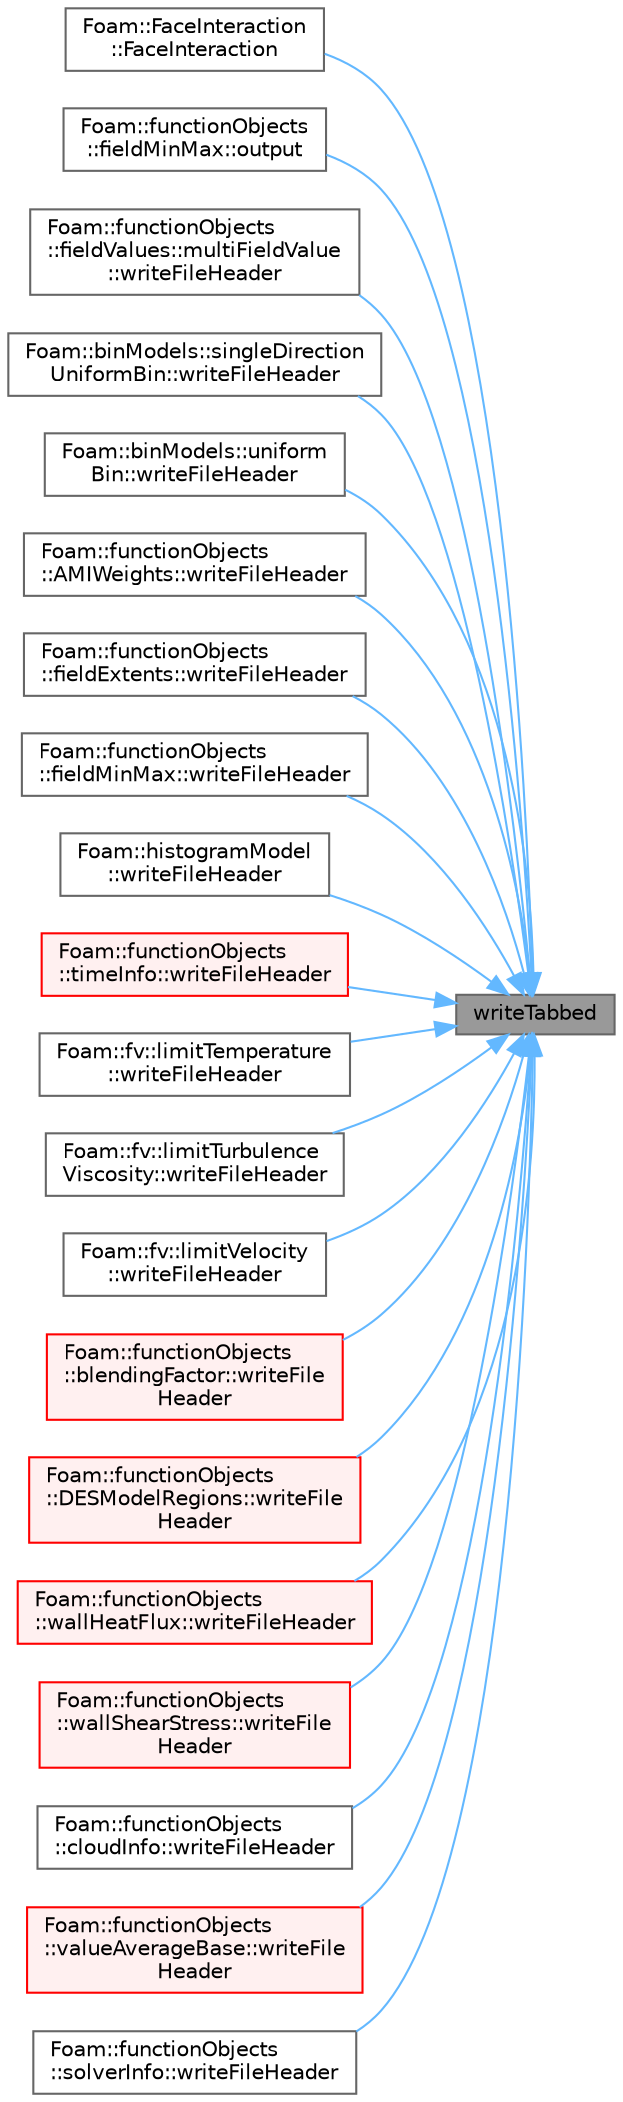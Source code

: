 digraph "writeTabbed"
{
 // LATEX_PDF_SIZE
  bgcolor="transparent";
  edge [fontname=Helvetica,fontsize=10,labelfontname=Helvetica,labelfontsize=10];
  node [fontname=Helvetica,fontsize=10,shape=box,height=0.2,width=0.4];
  rankdir="RL";
  Node1 [id="Node000001",label="writeTabbed",height=0.2,width=0.4,color="gray40", fillcolor="grey60", style="filled", fontcolor="black",tooltip=" "];
  Node1 -> Node2 [id="edge1_Node000001_Node000002",dir="back",color="steelblue1",style="solid",tooltip=" "];
  Node2 [id="Node000002",label="Foam::FaceInteraction\l::FaceInteraction",height=0.2,width=0.4,color="grey40", fillcolor="white", style="filled",URL="$classFoam_1_1FaceInteraction.html#a4206256f714bf4b175d0acfc07c169d5",tooltip=" "];
  Node1 -> Node3 [id="edge2_Node000001_Node000003",dir="back",color="steelblue1",style="solid",tooltip=" "];
  Node3 [id="Node000003",label="Foam::functionObjects\l::fieldMinMax::output",height=0.2,width=0.4,color="grey40", fillcolor="white", style="filled",URL="$classFoam_1_1functionObjects_1_1fieldMinMax.html#a9a2f652717b3405ed392f15fe9e1ffa8",tooltip=" "];
  Node1 -> Node4 [id="edge3_Node000001_Node000004",dir="back",color="steelblue1",style="solid",tooltip=" "];
  Node4 [id="Node000004",label="Foam::functionObjects\l::fieldValues::multiFieldValue\l::writeFileHeader",height=0.2,width=0.4,color="grey40", fillcolor="white", style="filled",URL="$classFoam_1_1functionObjects_1_1fieldValues_1_1multiFieldValue.html#a89f26d67ab8aec9b21c8608d24fd3dea",tooltip=" "];
  Node1 -> Node5 [id="edge4_Node000001_Node000005",dir="back",color="steelblue1",style="solid",tooltip=" "];
  Node5 [id="Node000005",label="Foam::binModels::singleDirection\lUniformBin::writeFileHeader",height=0.2,width=0.4,color="grey40", fillcolor="white", style="filled",URL="$classFoam_1_1binModels_1_1singleDirectionUniformBin.html#a3341ab9b410adf22bbfab33e7b199a7f",tooltip=" "];
  Node1 -> Node6 [id="edge5_Node000001_Node000006",dir="back",color="steelblue1",style="solid",tooltip=" "];
  Node6 [id="Node000006",label="Foam::binModels::uniform\lBin::writeFileHeader",height=0.2,width=0.4,color="grey40", fillcolor="white", style="filled",URL="$classFoam_1_1binModels_1_1uniformBin.html#a3341ab9b410adf22bbfab33e7b199a7f",tooltip=" "];
  Node1 -> Node7 [id="edge6_Node000001_Node000007",dir="back",color="steelblue1",style="solid",tooltip=" "];
  Node7 [id="Node000007",label="Foam::functionObjects\l::AMIWeights::writeFileHeader",height=0.2,width=0.4,color="grey40", fillcolor="white", style="filled",URL="$classFoam_1_1functionObjects_1_1AMIWeights.html#ad0c7a238f021a605e38a115efbb20aa3",tooltip=" "];
  Node1 -> Node8 [id="edge7_Node000001_Node000008",dir="back",color="steelblue1",style="solid",tooltip=" "];
  Node8 [id="Node000008",label="Foam::functionObjects\l::fieldExtents::writeFileHeader",height=0.2,width=0.4,color="grey40", fillcolor="white", style="filled",URL="$classFoam_1_1functionObjects_1_1fieldExtents.html#ad0c7a238f021a605e38a115efbb20aa3",tooltip=" "];
  Node1 -> Node9 [id="edge8_Node000001_Node000009",dir="back",color="steelblue1",style="solid",tooltip=" "];
  Node9 [id="Node000009",label="Foam::functionObjects\l::fieldMinMax::writeFileHeader",height=0.2,width=0.4,color="grey40", fillcolor="white", style="filled",URL="$classFoam_1_1functionObjects_1_1fieldMinMax.html#ad0c7a238f021a605e38a115efbb20aa3",tooltip=" "];
  Node1 -> Node10 [id="edge9_Node000001_Node000010",dir="back",color="steelblue1",style="solid",tooltip=" "];
  Node10 [id="Node000010",label="Foam::histogramModel\l::writeFileHeader",height=0.2,width=0.4,color="grey40", fillcolor="white", style="filled",URL="$classFoam_1_1histogramModel.html#ad0c7a238f021a605e38a115efbb20aa3",tooltip=" "];
  Node1 -> Node11 [id="edge10_Node000001_Node000011",dir="back",color="steelblue1",style="solid",tooltip=" "];
  Node11 [id="Node000011",label="Foam::functionObjects\l::timeInfo::writeFileHeader",height=0.2,width=0.4,color="red", fillcolor="#FFF0F0", style="filled",URL="$classFoam_1_1functionObjects_1_1timeInfo.html#ad0c7a238f021a605e38a115efbb20aa3",tooltip=" "];
  Node1 -> Node13 [id="edge11_Node000001_Node000013",dir="back",color="steelblue1",style="solid",tooltip=" "];
  Node13 [id="Node000013",label="Foam::fv::limitTemperature\l::writeFileHeader",height=0.2,width=0.4,color="grey40", fillcolor="white", style="filled",URL="$classFoam_1_1fv_1_1limitTemperature.html#ad0c7a238f021a605e38a115efbb20aa3",tooltip=" "];
  Node1 -> Node14 [id="edge12_Node000001_Node000014",dir="back",color="steelblue1",style="solid",tooltip=" "];
  Node14 [id="Node000014",label="Foam::fv::limitTurbulence\lViscosity::writeFileHeader",height=0.2,width=0.4,color="grey40", fillcolor="white", style="filled",URL="$classFoam_1_1fv_1_1limitTurbulenceViscosity.html#ad0c7a238f021a605e38a115efbb20aa3",tooltip=" "];
  Node1 -> Node15 [id="edge13_Node000001_Node000015",dir="back",color="steelblue1",style="solid",tooltip=" "];
  Node15 [id="Node000015",label="Foam::fv::limitVelocity\l::writeFileHeader",height=0.2,width=0.4,color="grey40", fillcolor="white", style="filled",URL="$classFoam_1_1fv_1_1limitVelocity.html#ad0c7a238f021a605e38a115efbb20aa3",tooltip=" "];
  Node1 -> Node16 [id="edge14_Node000001_Node000016",dir="back",color="steelblue1",style="solid",tooltip=" "];
  Node16 [id="Node000016",label="Foam::functionObjects\l::blendingFactor::writeFile\lHeader",height=0.2,width=0.4,color="red", fillcolor="#FFF0F0", style="filled",URL="$classFoam_1_1functionObjects_1_1blendingFactor.html#aa1e7882ccae3effc2bbdfaf436d64432",tooltip=" "];
  Node1 -> Node18 [id="edge15_Node000001_Node000018",dir="back",color="steelblue1",style="solid",tooltip=" "];
  Node18 [id="Node000018",label="Foam::functionObjects\l::DESModelRegions::writeFile\lHeader",height=0.2,width=0.4,color="red", fillcolor="#FFF0F0", style="filled",URL="$classFoam_1_1functionObjects_1_1DESModelRegions.html#aa1e7882ccae3effc2bbdfaf436d64432",tooltip=" "];
  Node1 -> Node20 [id="edge16_Node000001_Node000020",dir="back",color="steelblue1",style="solid",tooltip=" "];
  Node20 [id="Node000020",label="Foam::functionObjects\l::wallHeatFlux::writeFileHeader",height=0.2,width=0.4,color="red", fillcolor="#FFF0F0", style="filled",URL="$classFoam_1_1functionObjects_1_1wallHeatFlux.html#aa1e7882ccae3effc2bbdfaf436d64432",tooltip=" "];
  Node1 -> Node22 [id="edge17_Node000001_Node000022",dir="back",color="steelblue1",style="solid",tooltip=" "];
  Node22 [id="Node000022",label="Foam::functionObjects\l::wallShearStress::writeFile\lHeader",height=0.2,width=0.4,color="red", fillcolor="#FFF0F0", style="filled",URL="$classFoam_1_1functionObjects_1_1wallShearStress.html#aa1e7882ccae3effc2bbdfaf436d64432",tooltip=" "];
  Node1 -> Node24 [id="edge18_Node000001_Node000024",dir="back",color="steelblue1",style="solid",tooltip=" "];
  Node24 [id="Node000024",label="Foam::functionObjects\l::cloudInfo::writeFileHeader",height=0.2,width=0.4,color="grey40", fillcolor="white", style="filled",URL="$classFoam_1_1functionObjects_1_1cloudInfo.html#aa1e7882ccae3effc2bbdfaf436d64432",tooltip=" "];
  Node1 -> Node25 [id="edge19_Node000001_Node000025",dir="back",color="steelblue1",style="solid",tooltip=" "];
  Node25 [id="Node000025",label="Foam::functionObjects\l::valueAverageBase::writeFile\lHeader",height=0.2,width=0.4,color="red", fillcolor="#FFF0F0", style="filled",URL="$classFoam_1_1functionObjects_1_1valueAverageBase.html#aa1e7882ccae3effc2bbdfaf436d64432",tooltip=" "];
  Node1 -> Node27 [id="edge20_Node000001_Node000027",dir="back",color="steelblue1",style="solid",tooltip=" "];
  Node27 [id="Node000027",label="Foam::functionObjects\l::solverInfo::writeFileHeader",height=0.2,width=0.4,color="grey40", fillcolor="white", style="filled",URL="$classFoam_1_1functionObjects_1_1solverInfo.html#a5600d95da659083f2c8f7f2259e6462e",tooltip=" "];
}
